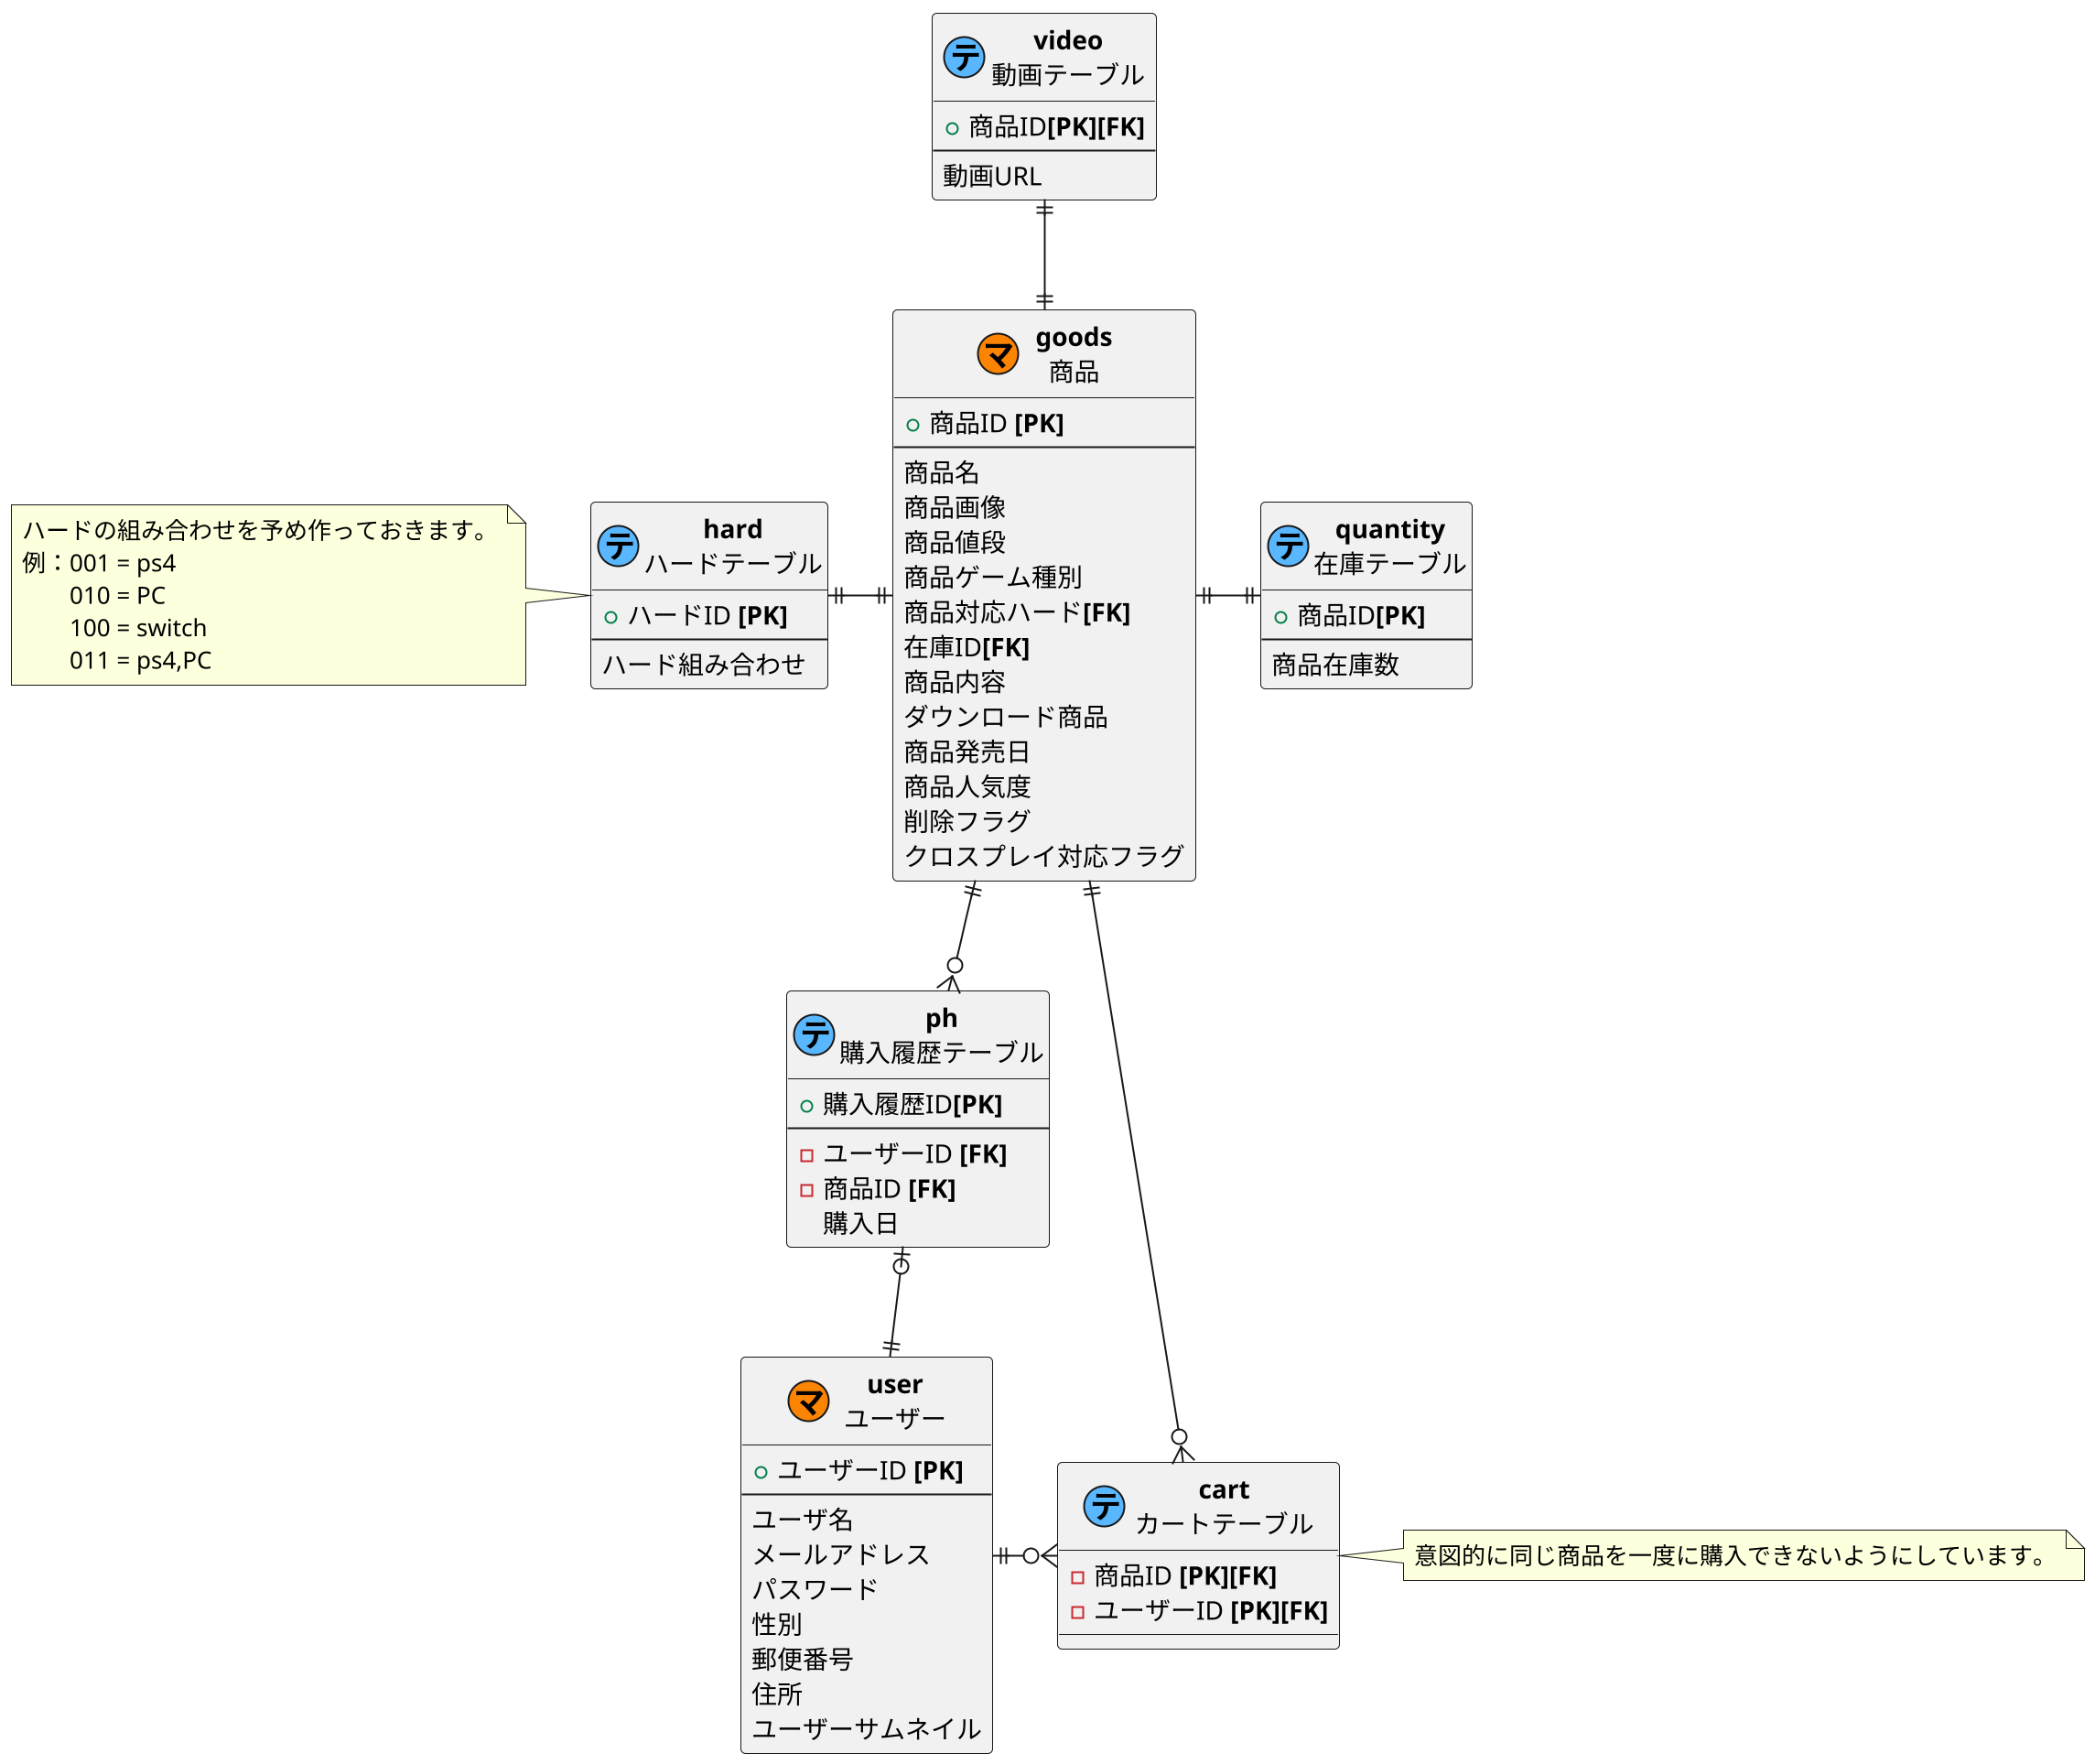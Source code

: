 
@startuml
'defineによるカラー変数の設定
scale 2
!define MASTERCOLOR #fc8403
!define TABLECOLOR #59b7ff

entity "**goods**\n商品" as goods<<マ,MASTERCOLOR>> {
    + 商品ID **[PK]**
    --
    商品名
    商品画像
    商品値段
    商品ゲーム種別
    商品対応ハード**[FK]**
    在庫ID**[FK]**
    商品内容
    ダウンロード商品
    商品発売日
    商品人気度
    削除フラグ
    クロスプレイ対応フラグ
}

entity "**quantity**\n在庫テーブル" as quantitity<<テ,TABLECOLOR>>{
    + 商品ID**[PK]**
    --
    商品在庫数
}

entity "**video**\n動画テーブル" as video<<テ,TABLECOLOR>>{
    + 商品ID**[PK][FK]**
    --
    動画URL
}
entity "**hard**\nハードテーブル" as hard<<テ,TABLECOLOR>>{
    + ハードID **[PK]**
    --
    ハード組み合わせ
}

note left of hard
ハードの組み合わせを予め作っておきます。
例：001 = ps4
　　010 = PC
　　100 = switch
　　011 = ps4,PC
end note

entity "**user**\nユーザー" as user <<マ,MASTERCOLOR>>{
    + ユーザーID **[PK]**
    --
    ユーザ名
    メールアドレス
    パスワード
    性別
    郵便番号
    住所
    ユーザーサムネイル
}
    entity "**ph**\n購入履歴テーブル" as ph <<テ,TABLECOLOR>>{
        + 購入履歴ID**[PK]**
        --
        - ユーザーID **[FK]**
        - 商品ID **[FK]**
        購入日
    }
    entity "**cart**\nカートテーブル" as cart <<テ,TABLECOLOR>>{
        - 商品ID **[PK][FK]**
        - ユーザーID **[PK][FK]**
    }

    note right of cart
        意図的に同じ商品を一度に購入できないようにしています。
    end note

goods ||-|| quantitity
goods ||-u-|| video
goods ||-l-|| hard
user ||-o{ cart
goods ||-d-o{ ph
user ||-u-o| ph
goods ||-o{ cart
@enduml